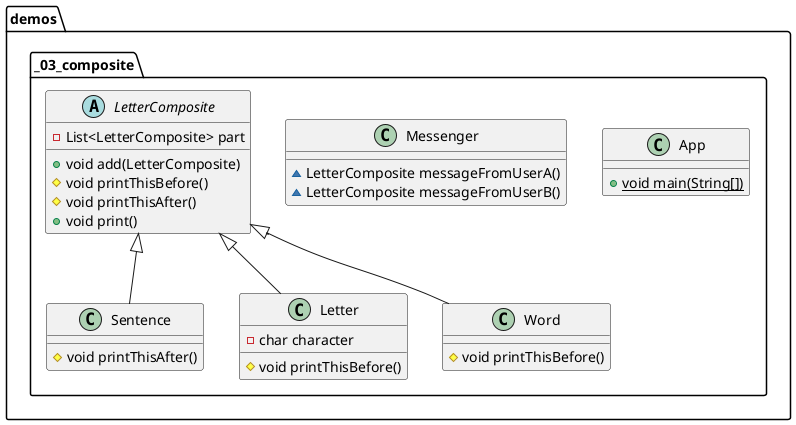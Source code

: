 @startuml
class demos._03_composite.Sentence {
# void printThisAfter()
}
class demos._03_composite.App {
+ {static} void main(String[])
}
class demos._03_composite.Letter {
- char character
# void printThisBefore()
}
class demos._03_composite.Word {
# void printThisBefore()
}
class demos._03_composite.Messenger {
~ LetterComposite messageFromUserA()
~ LetterComposite messageFromUserB()
}
abstract class demos._03_composite.LetterComposite {
- List<LetterComposite> part
+ void add(LetterComposite)
# void printThisBefore()
# void printThisAfter()
+ void print()
}


demos._03_composite.LetterComposite <|-- demos._03_composite.Sentence
demos._03_composite.LetterComposite <|-- demos._03_composite.Letter
demos._03_composite.LetterComposite <|-- demos._03_composite.Word
@enduml